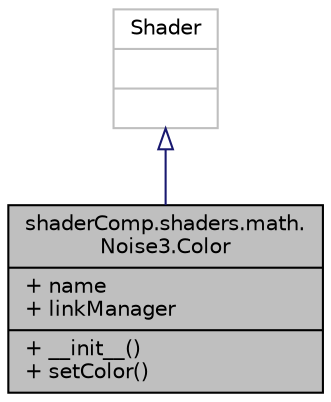 digraph "shaderComp.shaders.math.Noise3.Color"
{
  edge [fontname="Helvetica",fontsize="10",labelfontname="Helvetica",labelfontsize="10"];
  node [fontname="Helvetica",fontsize="10",shape=record];
  Node1 [label="{shaderComp.shaders.math.\lNoise3.Color\n|+ name\l+ linkManager\l|+ __init__()\l+ setColor()\l}",height=0.2,width=0.4,color="black", fillcolor="grey75", style="filled" fontcolor="black"];
  Node2 -> Node1 [dir="back",color="midnightblue",fontsize="10",style="solid",arrowtail="onormal",fontname="Helvetica"];
  Node2 [label="{Shader\n||}",height=0.2,width=0.4,color="grey75", fillcolor="white", style="filled"];
}
